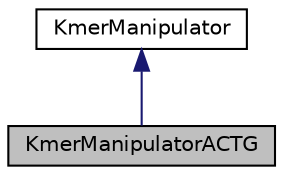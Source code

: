 digraph "KmerManipulatorACTG"
{
 // LATEX_PDF_SIZE
  edge [fontname="Helvetica",fontsize="10",labelfontname="Helvetica",labelfontsize="10"];
  node [fontname="Helvetica",fontsize="10",shape=record];
  Node1 [label="KmerManipulatorACTG",height=0.2,width=0.4,color="black", fillcolor="grey75", style="filled", fontcolor="black",tooltip=" "];
  Node2 -> Node1 [dir="back",color="midnightblue",fontsize="10",style="solid",fontname="Helvetica"];
  Node2 [label="KmerManipulator",height=0.2,width=0.4,color="black", fillcolor="white", style="filled",URL="$class_kmer_manipulator.html",tooltip=" "];
}
